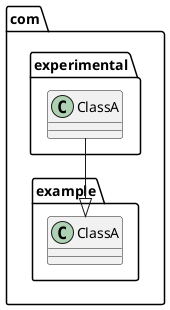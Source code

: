 @startuml

namespace com.experimental {
  class ClassA {}
}

namespace com.example {
  class ClassA {}
}

com.experimental.ClassA --|> com.example.ClassA

@enduml
